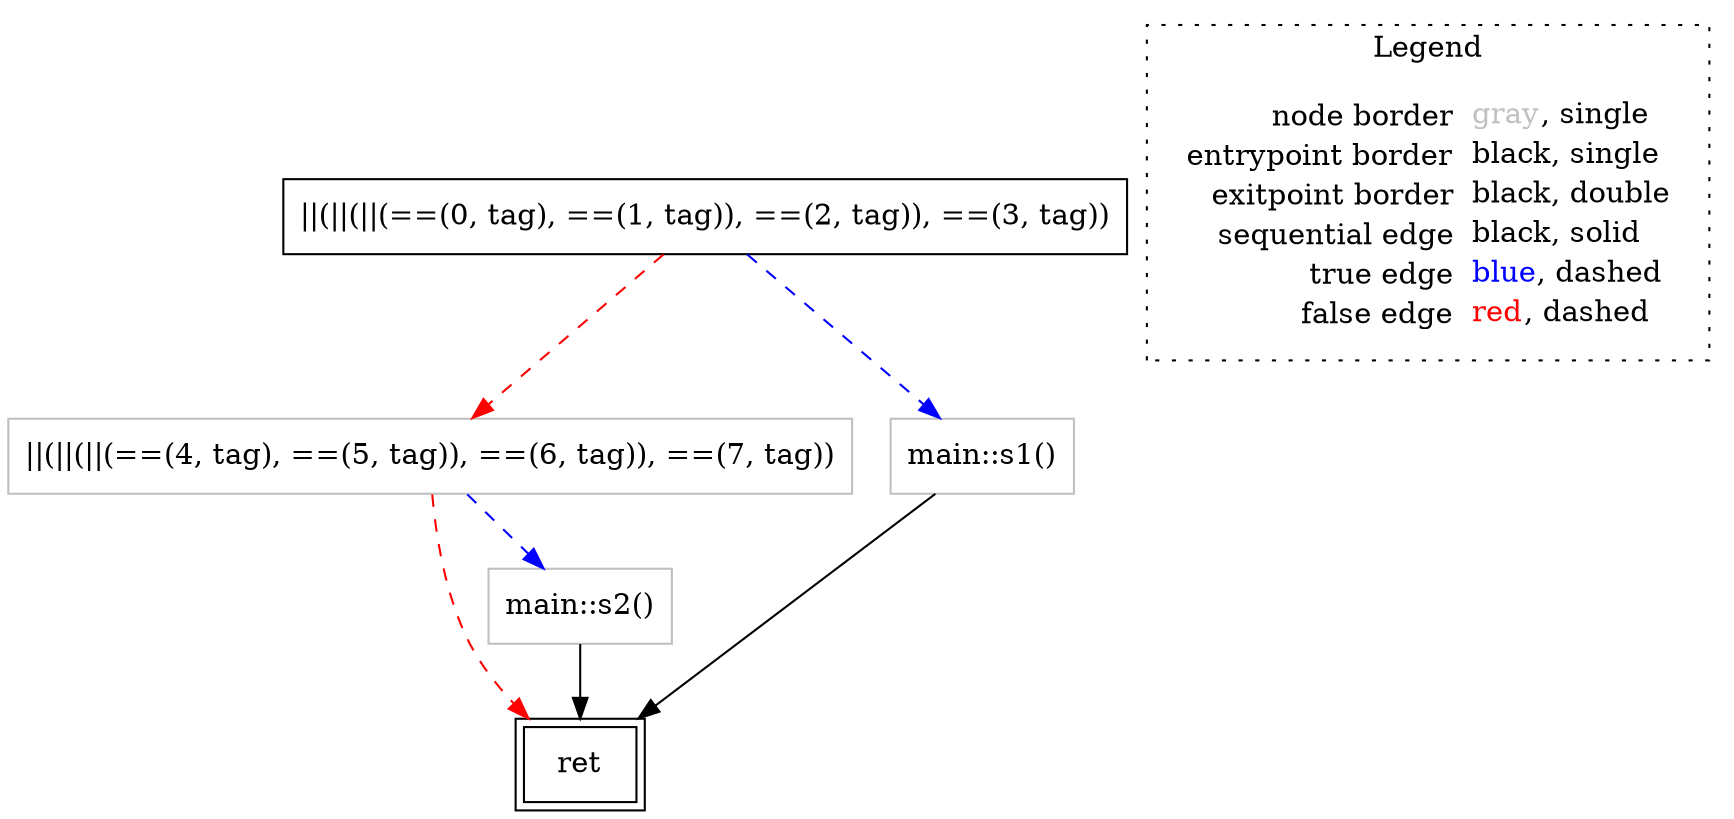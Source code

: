 digraph {
	"node0" [shape="rect",color="black",label=<||(||(||(==(0, tag), ==(1, tag)), ==(2, tag)), ==(3, tag))>];
	"node1" [shape="rect",color="black",peripheries="2",label=<ret>];
	"node2" [shape="rect",color="gray",label=<main::s2()>];
	"node3" [shape="rect",color="gray",label=<||(||(||(==(4, tag), ==(5, tag)), ==(6, tag)), ==(7, tag))>];
	"node4" [shape="rect",color="gray",label=<main::s1()>];
	"node2" -> "node1" [color="black"];
	"node3" -> "node1" [color="red",style="dashed"];
	"node3" -> "node2" [color="blue",style="dashed"];
	"node0" -> "node3" [color="red",style="dashed"];
	"node0" -> "node4" [color="blue",style="dashed"];
	"node4" -> "node1" [color="black"];
subgraph cluster_legend {
	label="Legend";
	style=dotted;
	node [shape=plaintext];
	"legend" [label=<<table border="0" cellpadding="2" cellspacing="0" cellborder="0"><tr><td align="right">node border&nbsp;</td><td align="left"><font color="gray">gray</font>, single</td></tr><tr><td align="right">entrypoint border&nbsp;</td><td align="left"><font color="black">black</font>, single</td></tr><tr><td align="right">exitpoint border&nbsp;</td><td align="left"><font color="black">black</font>, double</td></tr><tr><td align="right">sequential edge&nbsp;</td><td align="left"><font color="black">black</font>, solid</td></tr><tr><td align="right">true edge&nbsp;</td><td align="left"><font color="blue">blue</font>, dashed</td></tr><tr><td align="right">false edge&nbsp;</td><td align="left"><font color="red">red</font>, dashed</td></tr></table>>];
}

}
